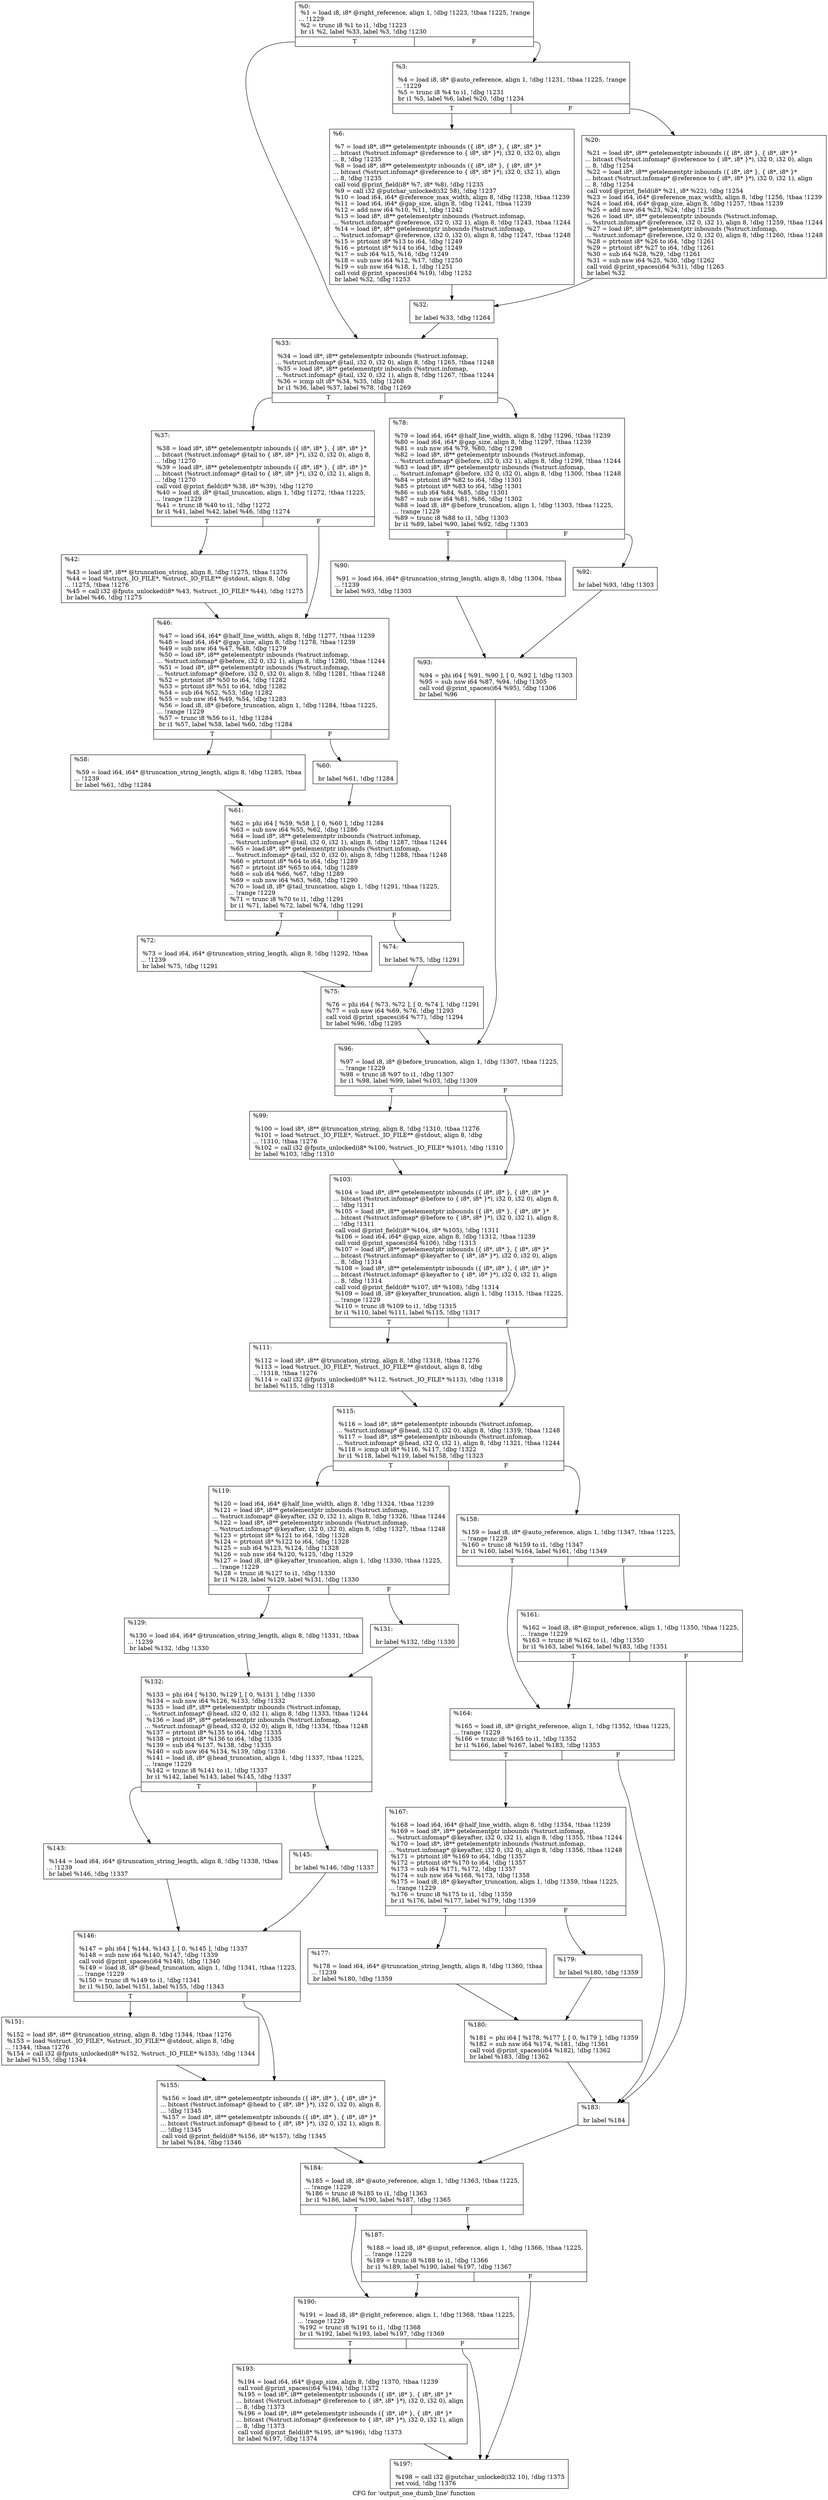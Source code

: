 digraph "CFG for 'output_one_dumb_line' function" {
	label="CFG for 'output_one_dumb_line' function";

	Node0x19dd7e0 [shape=record,label="{%0:\l  %1 = load i8, i8* @right_reference, align 1, !dbg !1223, !tbaa !1225, !range\l... !1229\l  %2 = trunc i8 %1 to i1, !dbg !1223\l  br i1 %2, label %33, label %3, !dbg !1230\l|{<s0>T|<s1>F}}"];
	Node0x19dd7e0:s0 -> Node0x19a4e10;
	Node0x19dd7e0:s1 -> Node0x19a4cd0;
	Node0x19a4cd0 [shape=record,label="{%3:\l\l  %4 = load i8, i8* @auto_reference, align 1, !dbg !1231, !tbaa !1225, !range\l... !1229\l  %5 = trunc i8 %4 to i1, !dbg !1231\l  br i1 %5, label %6, label %20, !dbg !1234\l|{<s0>T|<s1>F}}"];
	Node0x19a4cd0:s0 -> Node0x19a4d20;
	Node0x19a4cd0:s1 -> Node0x19a4d70;
	Node0x19a4d20 [shape=record,label="{%6:\l\l  %7 = load i8*, i8** getelementptr inbounds (\{ i8*, i8* \}, \{ i8*, i8* \}*\l... bitcast (%struct.infomap* @reference to \{ i8*, i8* \}*), i32 0, i32 0), align\l... 8, !dbg !1235\l  %8 = load i8*, i8** getelementptr inbounds (\{ i8*, i8* \}, \{ i8*, i8* \}*\l... bitcast (%struct.infomap* @reference to \{ i8*, i8* \}*), i32 0, i32 1), align\l... 8, !dbg !1235\l  call void @print_field(i8* %7, i8* %8), !dbg !1235\l  %9 = call i32 @putchar_unlocked(i32 58), !dbg !1237\l  %10 = load i64, i64* @reference_max_width, align 8, !dbg !1238, !tbaa !1239\l  %11 = load i64, i64* @gap_size, align 8, !dbg !1241, !tbaa !1239\l  %12 = add nsw i64 %10, %11, !dbg !1242\l  %13 = load i8*, i8** getelementptr inbounds (%struct.infomap,\l... %struct.infomap* @reference, i32 0, i32 1), align 8, !dbg !1243, !tbaa !1244\l  %14 = load i8*, i8** getelementptr inbounds (%struct.infomap,\l... %struct.infomap* @reference, i32 0, i32 0), align 8, !dbg !1247, !tbaa !1248\l  %15 = ptrtoint i8* %13 to i64, !dbg !1249\l  %16 = ptrtoint i8* %14 to i64, !dbg !1249\l  %17 = sub i64 %15, %16, !dbg !1249\l  %18 = sub nsw i64 %12, %17, !dbg !1250\l  %19 = sub nsw i64 %18, 1, !dbg !1251\l  call void @print_spaces(i64 %19), !dbg !1252\l  br label %32, !dbg !1253\l}"];
	Node0x19a4d20 -> Node0x19a4dc0;
	Node0x19a4d70 [shape=record,label="{%20:\l\l  %21 = load i8*, i8** getelementptr inbounds (\{ i8*, i8* \}, \{ i8*, i8* \}*\l... bitcast (%struct.infomap* @reference to \{ i8*, i8* \}*), i32 0, i32 0), align\l... 8, !dbg !1254\l  %22 = load i8*, i8** getelementptr inbounds (\{ i8*, i8* \}, \{ i8*, i8* \}*\l... bitcast (%struct.infomap* @reference to \{ i8*, i8* \}*), i32 0, i32 1), align\l... 8, !dbg !1254\l  call void @print_field(i8* %21, i8* %22), !dbg !1254\l  %23 = load i64, i64* @reference_max_width, align 8, !dbg !1256, !tbaa !1239\l  %24 = load i64, i64* @gap_size, align 8, !dbg !1257, !tbaa !1239\l  %25 = add nsw i64 %23, %24, !dbg !1258\l  %26 = load i8*, i8** getelementptr inbounds (%struct.infomap,\l... %struct.infomap* @reference, i32 0, i32 1), align 8, !dbg !1259, !tbaa !1244\l  %27 = load i8*, i8** getelementptr inbounds (%struct.infomap,\l... %struct.infomap* @reference, i32 0, i32 0), align 8, !dbg !1260, !tbaa !1248\l  %28 = ptrtoint i8* %26 to i64, !dbg !1261\l  %29 = ptrtoint i8* %27 to i64, !dbg !1261\l  %30 = sub i64 %28, %29, !dbg !1261\l  %31 = sub nsw i64 %25, %30, !dbg !1262\l  call void @print_spaces(i64 %31), !dbg !1263\l  br label %32\l}"];
	Node0x19a4d70 -> Node0x19a4dc0;
	Node0x19a4dc0 [shape=record,label="{%32:\l\l  br label %33, !dbg !1264\l}"];
	Node0x19a4dc0 -> Node0x19a4e10;
	Node0x19a4e10 [shape=record,label="{%33:\l\l  %34 = load i8*, i8** getelementptr inbounds (%struct.infomap,\l... %struct.infomap* @tail, i32 0, i32 0), align 8, !dbg !1265, !tbaa !1248\l  %35 = load i8*, i8** getelementptr inbounds (%struct.infomap,\l... %struct.infomap* @tail, i32 0, i32 1), align 8, !dbg !1267, !tbaa !1244\l  %36 = icmp ult i8* %34, %35, !dbg !1268\l  br i1 %36, label %37, label %78, !dbg !1269\l|{<s0>T|<s1>F}}"];
	Node0x19a4e10:s0 -> Node0x19a4e60;
	Node0x19a4e10:s1 -> Node0x19a5130;
	Node0x19a4e60 [shape=record,label="{%37:\l\l  %38 = load i8*, i8** getelementptr inbounds (\{ i8*, i8* \}, \{ i8*, i8* \}*\l... bitcast (%struct.infomap* @tail to \{ i8*, i8* \}*), i32 0, i32 0), align 8,\l... !dbg !1270\l  %39 = load i8*, i8** getelementptr inbounds (\{ i8*, i8* \}, \{ i8*, i8* \}*\l... bitcast (%struct.infomap* @tail to \{ i8*, i8* \}*), i32 0, i32 1), align 8,\l... !dbg !1270\l  call void @print_field(i8* %38, i8* %39), !dbg !1270\l  %40 = load i8, i8* @tail_truncation, align 1, !dbg !1272, !tbaa !1225,\l... !range !1229\l  %41 = trunc i8 %40 to i1, !dbg !1272\l  br i1 %41, label %42, label %46, !dbg !1274\l|{<s0>T|<s1>F}}"];
	Node0x19a4e60:s0 -> Node0x19a4eb0;
	Node0x19a4e60:s1 -> Node0x19a4f00;
	Node0x19a4eb0 [shape=record,label="{%42:\l\l  %43 = load i8*, i8** @truncation_string, align 8, !dbg !1275, !tbaa !1276\l  %44 = load %struct._IO_FILE*, %struct._IO_FILE** @stdout, align 8, !dbg\l... !1275, !tbaa !1276\l  %45 = call i32 @fputs_unlocked(i8* %43, %struct._IO_FILE* %44), !dbg !1275\l  br label %46, !dbg !1275\l}"];
	Node0x19a4eb0 -> Node0x19a4f00;
	Node0x19a4f00 [shape=record,label="{%46:\l\l  %47 = load i64, i64* @half_line_width, align 8, !dbg !1277, !tbaa !1239\l  %48 = load i64, i64* @gap_size, align 8, !dbg !1278, !tbaa !1239\l  %49 = sub nsw i64 %47, %48, !dbg !1279\l  %50 = load i8*, i8** getelementptr inbounds (%struct.infomap,\l... %struct.infomap* @before, i32 0, i32 1), align 8, !dbg !1280, !tbaa !1244\l  %51 = load i8*, i8** getelementptr inbounds (%struct.infomap,\l... %struct.infomap* @before, i32 0, i32 0), align 8, !dbg !1281, !tbaa !1248\l  %52 = ptrtoint i8* %50 to i64, !dbg !1282\l  %53 = ptrtoint i8* %51 to i64, !dbg !1282\l  %54 = sub i64 %52, %53, !dbg !1282\l  %55 = sub nsw i64 %49, %54, !dbg !1283\l  %56 = load i8, i8* @before_truncation, align 1, !dbg !1284, !tbaa !1225,\l... !range !1229\l  %57 = trunc i8 %56 to i1, !dbg !1284\l  br i1 %57, label %58, label %60, !dbg !1284\l|{<s0>T|<s1>F}}"];
	Node0x19a4f00:s0 -> Node0x19a4f50;
	Node0x19a4f00:s1 -> Node0x19a4fa0;
	Node0x19a4f50 [shape=record,label="{%58:\l\l  %59 = load i64, i64* @truncation_string_length, align 8, !dbg !1285, !tbaa\l... !1239\l  br label %61, !dbg !1284\l}"];
	Node0x19a4f50 -> Node0x19a4ff0;
	Node0x19a4fa0 [shape=record,label="{%60:\l\l  br label %61, !dbg !1284\l}"];
	Node0x19a4fa0 -> Node0x19a4ff0;
	Node0x19a4ff0 [shape=record,label="{%61:\l\l  %62 = phi i64 [ %59, %58 ], [ 0, %60 ], !dbg !1284\l  %63 = sub nsw i64 %55, %62, !dbg !1286\l  %64 = load i8*, i8** getelementptr inbounds (%struct.infomap,\l... %struct.infomap* @tail, i32 0, i32 1), align 8, !dbg !1287, !tbaa !1244\l  %65 = load i8*, i8** getelementptr inbounds (%struct.infomap,\l... %struct.infomap* @tail, i32 0, i32 0), align 8, !dbg !1288, !tbaa !1248\l  %66 = ptrtoint i8* %64 to i64, !dbg !1289\l  %67 = ptrtoint i8* %65 to i64, !dbg !1289\l  %68 = sub i64 %66, %67, !dbg !1289\l  %69 = sub nsw i64 %63, %68, !dbg !1290\l  %70 = load i8, i8* @tail_truncation, align 1, !dbg !1291, !tbaa !1225,\l... !range !1229\l  %71 = trunc i8 %70 to i1, !dbg !1291\l  br i1 %71, label %72, label %74, !dbg !1291\l|{<s0>T|<s1>F}}"];
	Node0x19a4ff0:s0 -> Node0x19a5040;
	Node0x19a4ff0:s1 -> Node0x19a5090;
	Node0x19a5040 [shape=record,label="{%72:\l\l  %73 = load i64, i64* @truncation_string_length, align 8, !dbg !1292, !tbaa\l... !1239\l  br label %75, !dbg !1291\l}"];
	Node0x19a5040 -> Node0x19a50e0;
	Node0x19a5090 [shape=record,label="{%74:\l\l  br label %75, !dbg !1291\l}"];
	Node0x19a5090 -> Node0x19a50e0;
	Node0x19a50e0 [shape=record,label="{%75:\l\l  %76 = phi i64 [ %73, %72 ], [ 0, %74 ], !dbg !1291\l  %77 = sub nsw i64 %69, %76, !dbg !1293\l  call void @print_spaces(i64 %77), !dbg !1294\l  br label %96, !dbg !1295\l}"];
	Node0x19a50e0 -> Node0x19dd830;
	Node0x19a5130 [shape=record,label="{%78:\l\l  %79 = load i64, i64* @half_line_width, align 8, !dbg !1296, !tbaa !1239\l  %80 = load i64, i64* @gap_size, align 8, !dbg !1297, !tbaa !1239\l  %81 = sub nsw i64 %79, %80, !dbg !1298\l  %82 = load i8*, i8** getelementptr inbounds (%struct.infomap,\l... %struct.infomap* @before, i32 0, i32 1), align 8, !dbg !1299, !tbaa !1244\l  %83 = load i8*, i8** getelementptr inbounds (%struct.infomap,\l... %struct.infomap* @before, i32 0, i32 0), align 8, !dbg !1300, !tbaa !1248\l  %84 = ptrtoint i8* %82 to i64, !dbg !1301\l  %85 = ptrtoint i8* %83 to i64, !dbg !1301\l  %86 = sub i64 %84, %85, !dbg !1301\l  %87 = sub nsw i64 %81, %86, !dbg !1302\l  %88 = load i8, i8* @before_truncation, align 1, !dbg !1303, !tbaa !1225,\l... !range !1229\l  %89 = trunc i8 %88 to i1, !dbg !1303\l  br i1 %89, label %90, label %92, !dbg !1303\l|{<s0>T|<s1>F}}"];
	Node0x19a5130:s0 -> Node0x19a5180;
	Node0x19a5130:s1 -> Node0x19a51d0;
	Node0x19a5180 [shape=record,label="{%90:\l\l  %91 = load i64, i64* @truncation_string_length, align 8, !dbg !1304, !tbaa\l... !1239\l  br label %93, !dbg !1303\l}"];
	Node0x19a5180 -> Node0x19a5220;
	Node0x19a51d0 [shape=record,label="{%92:\l\l  br label %93, !dbg !1303\l}"];
	Node0x19a51d0 -> Node0x19a5220;
	Node0x19a5220 [shape=record,label="{%93:\l\l  %94 = phi i64 [ %91, %90 ], [ 0, %92 ], !dbg !1303\l  %95 = sub nsw i64 %87, %94, !dbg !1305\l  call void @print_spaces(i64 %95), !dbg !1306\l  br label %96\l}"];
	Node0x19a5220 -> Node0x19dd830;
	Node0x19dd830 [shape=record,label="{%96:\l\l  %97 = load i8, i8* @before_truncation, align 1, !dbg !1307, !tbaa !1225,\l... !range !1229\l  %98 = trunc i8 %97 to i1, !dbg !1307\l  br i1 %98, label %99, label %103, !dbg !1309\l|{<s0>T|<s1>F}}"];
	Node0x19dd830:s0 -> Node0x19dd880;
	Node0x19dd830:s1 -> Node0x19dd8d0;
	Node0x19dd880 [shape=record,label="{%99:\l\l  %100 = load i8*, i8** @truncation_string, align 8, !dbg !1310, !tbaa !1276\l  %101 = load %struct._IO_FILE*, %struct._IO_FILE** @stdout, align 8, !dbg\l... !1310, !tbaa !1276\l  %102 = call i32 @fputs_unlocked(i8* %100, %struct._IO_FILE* %101), !dbg !1310\l  br label %103, !dbg !1310\l}"];
	Node0x19dd880 -> Node0x19dd8d0;
	Node0x19dd8d0 [shape=record,label="{%103:\l\l  %104 = load i8*, i8** getelementptr inbounds (\{ i8*, i8* \}, \{ i8*, i8* \}*\l... bitcast (%struct.infomap* @before to \{ i8*, i8* \}*), i32 0, i32 0), align 8,\l... !dbg !1311\l  %105 = load i8*, i8** getelementptr inbounds (\{ i8*, i8* \}, \{ i8*, i8* \}*\l... bitcast (%struct.infomap* @before to \{ i8*, i8* \}*), i32 0, i32 1), align 8,\l... !dbg !1311\l  call void @print_field(i8* %104, i8* %105), !dbg !1311\l  %106 = load i64, i64* @gap_size, align 8, !dbg !1312, !tbaa !1239\l  call void @print_spaces(i64 %106), !dbg !1313\l  %107 = load i8*, i8** getelementptr inbounds (\{ i8*, i8* \}, \{ i8*, i8* \}*\l... bitcast (%struct.infomap* @keyafter to \{ i8*, i8* \}*), i32 0, i32 0), align\l... 8, !dbg !1314\l  %108 = load i8*, i8** getelementptr inbounds (\{ i8*, i8* \}, \{ i8*, i8* \}*\l... bitcast (%struct.infomap* @keyafter to \{ i8*, i8* \}*), i32 0, i32 1), align\l... 8, !dbg !1314\l  call void @print_field(i8* %107, i8* %108), !dbg !1314\l  %109 = load i8, i8* @keyafter_truncation, align 1, !dbg !1315, !tbaa !1225,\l... !range !1229\l  %110 = trunc i8 %109 to i1, !dbg !1315\l  br i1 %110, label %111, label %115, !dbg !1317\l|{<s0>T|<s1>F}}"];
	Node0x19dd8d0:s0 -> Node0x19dd920;
	Node0x19dd8d0:s1 -> Node0x19dd970;
	Node0x19dd920 [shape=record,label="{%111:\l\l  %112 = load i8*, i8** @truncation_string, align 8, !dbg !1318, !tbaa !1276\l  %113 = load %struct._IO_FILE*, %struct._IO_FILE** @stdout, align 8, !dbg\l... !1318, !tbaa !1276\l  %114 = call i32 @fputs_unlocked(i8* %112, %struct._IO_FILE* %113), !dbg !1318\l  br label %115, !dbg !1318\l}"];
	Node0x19dd920 -> Node0x19dd970;
	Node0x19dd970 [shape=record,label="{%115:\l\l  %116 = load i8*, i8** getelementptr inbounds (%struct.infomap,\l... %struct.infomap* @head, i32 0, i32 0), align 8, !dbg !1319, !tbaa !1248\l  %117 = load i8*, i8** getelementptr inbounds (%struct.infomap,\l... %struct.infomap* @head, i32 0, i32 1), align 8, !dbg !1321, !tbaa !1244\l  %118 = icmp ult i8* %116, %117, !dbg !1322\l  br i1 %118, label %119, label %158, !dbg !1323\l|{<s0>T|<s1>F}}"];
	Node0x19dd970:s0 -> Node0x19dd9c0;
	Node0x19dd970:s1 -> Node0x19ddc90;
	Node0x19dd9c0 [shape=record,label="{%119:\l\l  %120 = load i64, i64* @half_line_width, align 8, !dbg !1324, !tbaa !1239\l  %121 = load i8*, i8** getelementptr inbounds (%struct.infomap,\l... %struct.infomap* @keyafter, i32 0, i32 1), align 8, !dbg !1326, !tbaa !1244\l  %122 = load i8*, i8** getelementptr inbounds (%struct.infomap,\l... %struct.infomap* @keyafter, i32 0, i32 0), align 8, !dbg !1327, !tbaa !1248\l  %123 = ptrtoint i8* %121 to i64, !dbg !1328\l  %124 = ptrtoint i8* %122 to i64, !dbg !1328\l  %125 = sub i64 %123, %124, !dbg !1328\l  %126 = sub nsw i64 %120, %125, !dbg !1329\l  %127 = load i8, i8* @keyafter_truncation, align 1, !dbg !1330, !tbaa !1225,\l... !range !1229\l  %128 = trunc i8 %127 to i1, !dbg !1330\l  br i1 %128, label %129, label %131, !dbg !1330\l|{<s0>T|<s1>F}}"];
	Node0x19dd9c0:s0 -> Node0x19dda10;
	Node0x19dd9c0:s1 -> Node0x19dda60;
	Node0x19dda10 [shape=record,label="{%129:\l\l  %130 = load i64, i64* @truncation_string_length, align 8, !dbg !1331, !tbaa\l... !1239\l  br label %132, !dbg !1330\l}"];
	Node0x19dda10 -> Node0x19ddab0;
	Node0x19dda60 [shape=record,label="{%131:\l\l  br label %132, !dbg !1330\l}"];
	Node0x19dda60 -> Node0x19ddab0;
	Node0x19ddab0 [shape=record,label="{%132:\l\l  %133 = phi i64 [ %130, %129 ], [ 0, %131 ], !dbg !1330\l  %134 = sub nsw i64 %126, %133, !dbg !1332\l  %135 = load i8*, i8** getelementptr inbounds (%struct.infomap,\l... %struct.infomap* @head, i32 0, i32 1), align 8, !dbg !1333, !tbaa !1244\l  %136 = load i8*, i8** getelementptr inbounds (%struct.infomap,\l... %struct.infomap* @head, i32 0, i32 0), align 8, !dbg !1334, !tbaa !1248\l  %137 = ptrtoint i8* %135 to i64, !dbg !1335\l  %138 = ptrtoint i8* %136 to i64, !dbg !1335\l  %139 = sub i64 %137, %138, !dbg !1335\l  %140 = sub nsw i64 %134, %139, !dbg !1336\l  %141 = load i8, i8* @head_truncation, align 1, !dbg !1337, !tbaa !1225,\l... !range !1229\l  %142 = trunc i8 %141 to i1, !dbg !1337\l  br i1 %142, label %143, label %145, !dbg !1337\l|{<s0>T|<s1>F}}"];
	Node0x19ddab0:s0 -> Node0x19ddb00;
	Node0x19ddab0:s1 -> Node0x19ddb50;
	Node0x19ddb00 [shape=record,label="{%143:\l\l  %144 = load i64, i64* @truncation_string_length, align 8, !dbg !1338, !tbaa\l... !1239\l  br label %146, !dbg !1337\l}"];
	Node0x19ddb00 -> Node0x19ddba0;
	Node0x19ddb50 [shape=record,label="{%145:\l\l  br label %146, !dbg !1337\l}"];
	Node0x19ddb50 -> Node0x19ddba0;
	Node0x19ddba0 [shape=record,label="{%146:\l\l  %147 = phi i64 [ %144, %143 ], [ 0, %145 ], !dbg !1337\l  %148 = sub nsw i64 %140, %147, !dbg !1339\l  call void @print_spaces(i64 %148), !dbg !1340\l  %149 = load i8, i8* @head_truncation, align 1, !dbg !1341, !tbaa !1225,\l... !range !1229\l  %150 = trunc i8 %149 to i1, !dbg !1341\l  br i1 %150, label %151, label %155, !dbg !1343\l|{<s0>T|<s1>F}}"];
	Node0x19ddba0:s0 -> Node0x19ddbf0;
	Node0x19ddba0:s1 -> Node0x19ddc40;
	Node0x19ddbf0 [shape=record,label="{%151:\l\l  %152 = load i8*, i8** @truncation_string, align 8, !dbg !1344, !tbaa !1276\l  %153 = load %struct._IO_FILE*, %struct._IO_FILE** @stdout, align 8, !dbg\l... !1344, !tbaa !1276\l  %154 = call i32 @fputs_unlocked(i8* %152, %struct._IO_FILE* %153), !dbg !1344\l  br label %155, !dbg !1344\l}"];
	Node0x19ddbf0 -> Node0x19ddc40;
	Node0x19ddc40 [shape=record,label="{%155:\l\l  %156 = load i8*, i8** getelementptr inbounds (\{ i8*, i8* \}, \{ i8*, i8* \}*\l... bitcast (%struct.infomap* @head to \{ i8*, i8* \}*), i32 0, i32 0), align 8,\l... !dbg !1345\l  %157 = load i8*, i8** getelementptr inbounds (\{ i8*, i8* \}, \{ i8*, i8* \}*\l... bitcast (%struct.infomap* @head to \{ i8*, i8* \}*), i32 0, i32 1), align 8,\l... !dbg !1345\l  call void @print_field(i8* %156, i8* %157), !dbg !1345\l  br label %184, !dbg !1346\l}"];
	Node0x19ddc40 -> Node0x1a1c380;
	Node0x19ddc90 [shape=record,label="{%158:\l\l  %159 = load i8, i8* @auto_reference, align 1, !dbg !1347, !tbaa !1225,\l... !range !1229\l  %160 = trunc i8 %159 to i1, !dbg !1347\l  br i1 %160, label %164, label %161, !dbg !1349\l|{<s0>T|<s1>F}}"];
	Node0x19ddc90:s0 -> Node0x19ddd30;
	Node0x19ddc90:s1 -> Node0x19ddce0;
	Node0x19ddce0 [shape=record,label="{%161:\l\l  %162 = load i8, i8* @input_reference, align 1, !dbg !1350, !tbaa !1225,\l... !range !1229\l  %163 = trunc i8 %162 to i1, !dbg !1350\l  br i1 %163, label %164, label %183, !dbg !1351\l|{<s0>T|<s1>F}}"];
	Node0x19ddce0:s0 -> Node0x19ddd30;
	Node0x19ddce0:s1 -> Node0x1a1c330;
	Node0x19ddd30 [shape=record,label="{%164:\l\l  %165 = load i8, i8* @right_reference, align 1, !dbg !1352, !tbaa !1225,\l... !range !1229\l  %166 = trunc i8 %165 to i1, !dbg !1352\l  br i1 %166, label %167, label %183, !dbg !1353\l|{<s0>T|<s1>F}}"];
	Node0x19ddd30:s0 -> Node0x19ddd80;
	Node0x19ddd30:s1 -> Node0x1a1c330;
	Node0x19ddd80 [shape=record,label="{%167:\l\l  %168 = load i64, i64* @half_line_width, align 8, !dbg !1354, !tbaa !1239\l  %169 = load i8*, i8** getelementptr inbounds (%struct.infomap,\l... %struct.infomap* @keyafter, i32 0, i32 1), align 8, !dbg !1355, !tbaa !1244\l  %170 = load i8*, i8** getelementptr inbounds (%struct.infomap,\l... %struct.infomap* @keyafter, i32 0, i32 0), align 8, !dbg !1356, !tbaa !1248\l  %171 = ptrtoint i8* %169 to i64, !dbg !1357\l  %172 = ptrtoint i8* %170 to i64, !dbg !1357\l  %173 = sub i64 %171, %172, !dbg !1357\l  %174 = sub nsw i64 %168, %173, !dbg !1358\l  %175 = load i8, i8* @keyafter_truncation, align 1, !dbg !1359, !tbaa !1225,\l... !range !1229\l  %176 = trunc i8 %175 to i1, !dbg !1359\l  br i1 %176, label %177, label %179, !dbg !1359\l|{<s0>T|<s1>F}}"];
	Node0x19ddd80:s0 -> Node0x19dddd0;
	Node0x19ddd80:s1 -> Node0x19dde20;
	Node0x19dddd0 [shape=record,label="{%177:\l\l  %178 = load i64, i64* @truncation_string_length, align 8, !dbg !1360, !tbaa\l... !1239\l  br label %180, !dbg !1359\l}"];
	Node0x19dddd0 -> Node0x1a1c2e0;
	Node0x19dde20 [shape=record,label="{%179:\l\l  br label %180, !dbg !1359\l}"];
	Node0x19dde20 -> Node0x1a1c2e0;
	Node0x1a1c2e0 [shape=record,label="{%180:\l\l  %181 = phi i64 [ %178, %177 ], [ 0, %179 ], !dbg !1359\l  %182 = sub nsw i64 %174, %181, !dbg !1361\l  call void @print_spaces(i64 %182), !dbg !1362\l  br label %183, !dbg !1362\l}"];
	Node0x1a1c2e0 -> Node0x1a1c330;
	Node0x1a1c330 [shape=record,label="{%183:\l\l  br label %184\l}"];
	Node0x1a1c330 -> Node0x1a1c380;
	Node0x1a1c380 [shape=record,label="{%184:\l\l  %185 = load i8, i8* @auto_reference, align 1, !dbg !1363, !tbaa !1225,\l... !range !1229\l  %186 = trunc i8 %185 to i1, !dbg !1363\l  br i1 %186, label %190, label %187, !dbg !1365\l|{<s0>T|<s1>F}}"];
	Node0x1a1c380:s0 -> Node0x1a1c420;
	Node0x1a1c380:s1 -> Node0x1a1c3d0;
	Node0x1a1c3d0 [shape=record,label="{%187:\l\l  %188 = load i8, i8* @input_reference, align 1, !dbg !1366, !tbaa !1225,\l... !range !1229\l  %189 = trunc i8 %188 to i1, !dbg !1366\l  br i1 %189, label %190, label %197, !dbg !1367\l|{<s0>T|<s1>F}}"];
	Node0x1a1c3d0:s0 -> Node0x1a1c420;
	Node0x1a1c3d0:s1 -> Node0x1a1c4c0;
	Node0x1a1c420 [shape=record,label="{%190:\l\l  %191 = load i8, i8* @right_reference, align 1, !dbg !1368, !tbaa !1225,\l... !range !1229\l  %192 = trunc i8 %191 to i1, !dbg !1368\l  br i1 %192, label %193, label %197, !dbg !1369\l|{<s0>T|<s1>F}}"];
	Node0x1a1c420:s0 -> Node0x1a1c470;
	Node0x1a1c420:s1 -> Node0x1a1c4c0;
	Node0x1a1c470 [shape=record,label="{%193:\l\l  %194 = load i64, i64* @gap_size, align 8, !dbg !1370, !tbaa !1239\l  call void @print_spaces(i64 %194), !dbg !1372\l  %195 = load i8*, i8** getelementptr inbounds (\{ i8*, i8* \}, \{ i8*, i8* \}*\l... bitcast (%struct.infomap* @reference to \{ i8*, i8* \}*), i32 0, i32 0), align\l... 8, !dbg !1373\l  %196 = load i8*, i8** getelementptr inbounds (\{ i8*, i8* \}, \{ i8*, i8* \}*\l... bitcast (%struct.infomap* @reference to \{ i8*, i8* \}*), i32 0, i32 1), align\l... 8, !dbg !1373\l  call void @print_field(i8* %195, i8* %196), !dbg !1373\l  br label %197, !dbg !1374\l}"];
	Node0x1a1c470 -> Node0x1a1c4c0;
	Node0x1a1c4c0 [shape=record,label="{%197:\l\l  %198 = call i32 @putchar_unlocked(i32 10), !dbg !1375\l  ret void, !dbg !1376\l}"];
}
